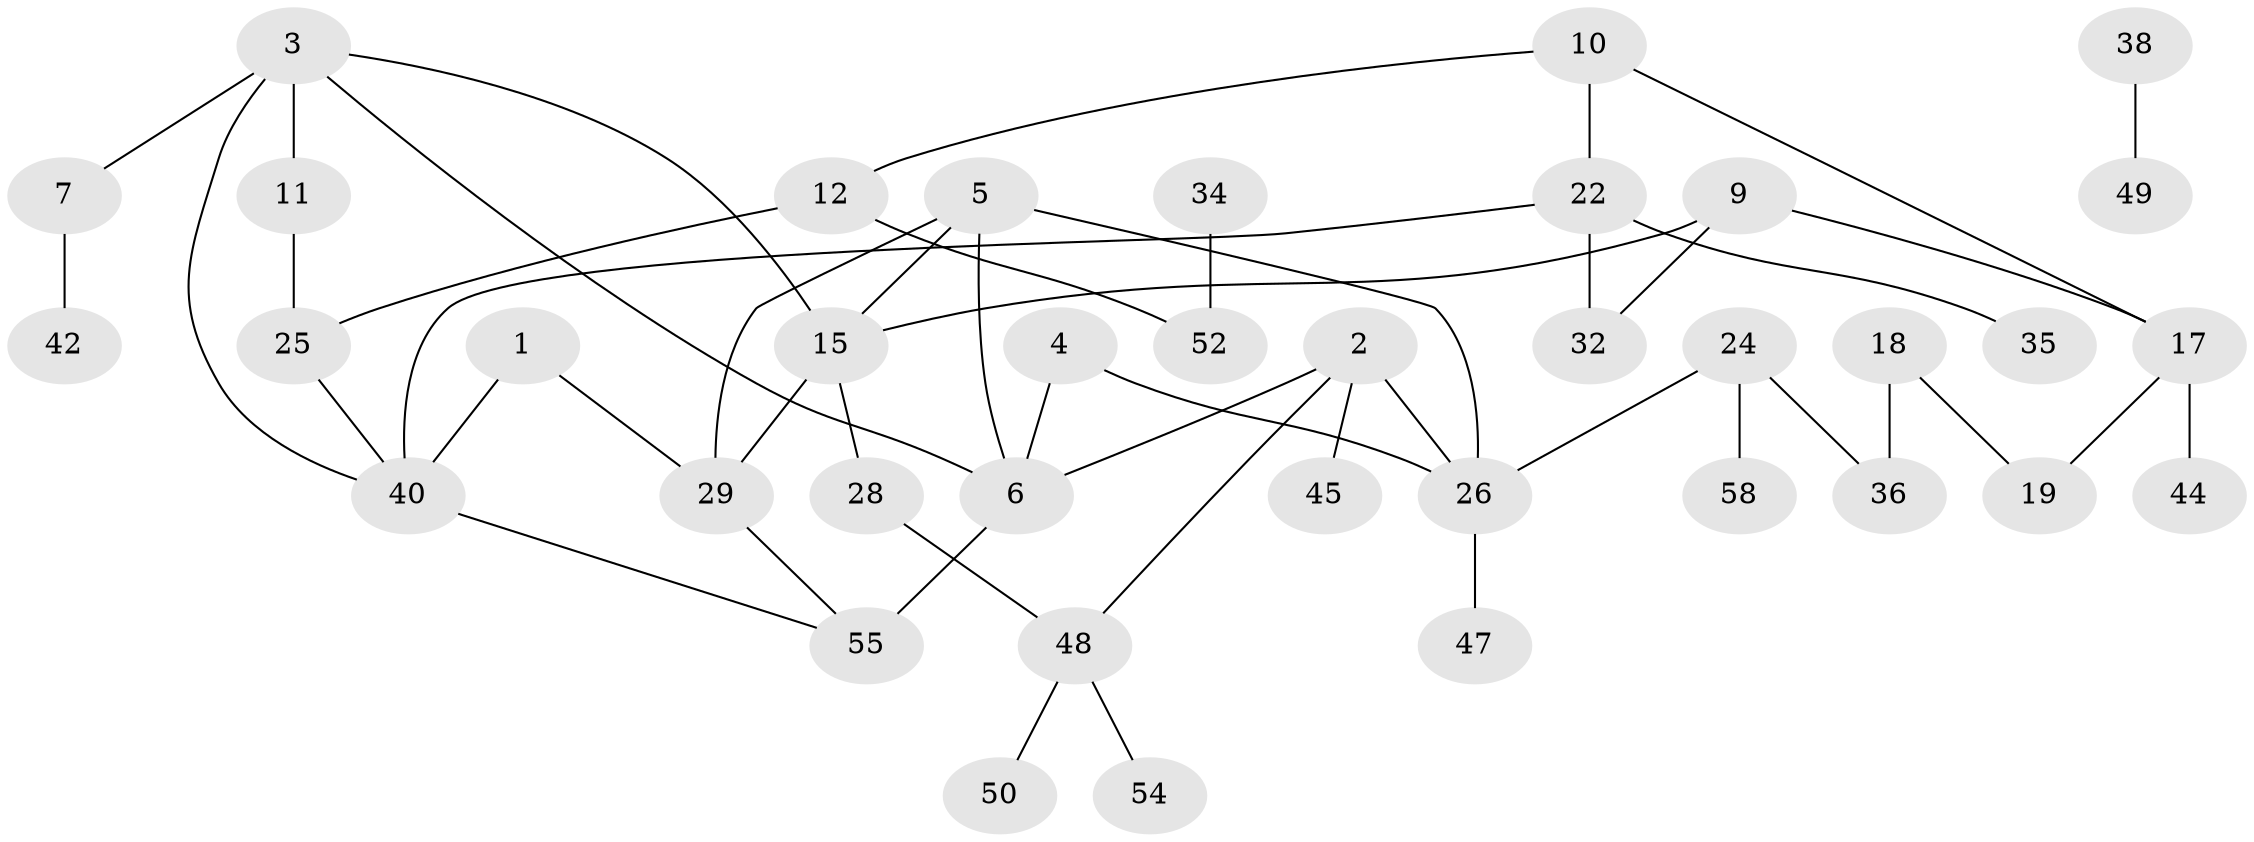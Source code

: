 // original degree distribution, {3: 0.16101694915254236, 2: 0.23728813559322035, 4: 0.11016949152542373, 0: 0.16101694915254236, 1: 0.2966101694915254, 5: 0.03389830508474576}
// Generated by graph-tools (version 1.1) at 2025/33/03/09/25 02:33:54]
// undirected, 38 vertices, 49 edges
graph export_dot {
graph [start="1"]
  node [color=gray90,style=filled];
  1;
  2;
  3;
  4;
  5;
  6;
  7;
  9;
  10;
  11;
  12;
  15;
  17;
  18;
  19;
  22;
  24;
  25;
  26;
  28;
  29;
  32;
  34;
  35;
  36;
  38;
  40;
  42;
  44;
  45;
  47;
  48;
  49;
  50;
  52;
  54;
  55;
  58;
  1 -- 29 [weight=1.0];
  1 -- 40 [weight=1.0];
  2 -- 6 [weight=1.0];
  2 -- 26 [weight=1.0];
  2 -- 45 [weight=1.0];
  2 -- 48 [weight=1.0];
  3 -- 6 [weight=1.0];
  3 -- 7 [weight=1.0];
  3 -- 11 [weight=1.0];
  3 -- 15 [weight=1.0];
  3 -- 40 [weight=1.0];
  4 -- 6 [weight=2.0];
  4 -- 26 [weight=1.0];
  5 -- 6 [weight=1.0];
  5 -- 15 [weight=1.0];
  5 -- 26 [weight=1.0];
  5 -- 29 [weight=1.0];
  6 -- 55 [weight=2.0];
  7 -- 42 [weight=1.0];
  9 -- 15 [weight=1.0];
  9 -- 17 [weight=1.0];
  9 -- 32 [weight=1.0];
  10 -- 12 [weight=1.0];
  10 -- 17 [weight=1.0];
  10 -- 22 [weight=1.0];
  11 -- 25 [weight=1.0];
  12 -- 25 [weight=1.0];
  12 -- 52 [weight=1.0];
  15 -- 28 [weight=1.0];
  15 -- 29 [weight=1.0];
  17 -- 19 [weight=1.0];
  17 -- 44 [weight=1.0];
  18 -- 19 [weight=1.0];
  18 -- 36 [weight=2.0];
  22 -- 32 [weight=3.0];
  22 -- 35 [weight=1.0];
  22 -- 40 [weight=1.0];
  24 -- 26 [weight=1.0];
  24 -- 36 [weight=1.0];
  24 -- 58 [weight=1.0];
  25 -- 40 [weight=1.0];
  26 -- 47 [weight=1.0];
  28 -- 48 [weight=1.0];
  29 -- 55 [weight=1.0];
  34 -- 52 [weight=1.0];
  38 -- 49 [weight=1.0];
  40 -- 55 [weight=1.0];
  48 -- 50 [weight=1.0];
  48 -- 54 [weight=1.0];
}
